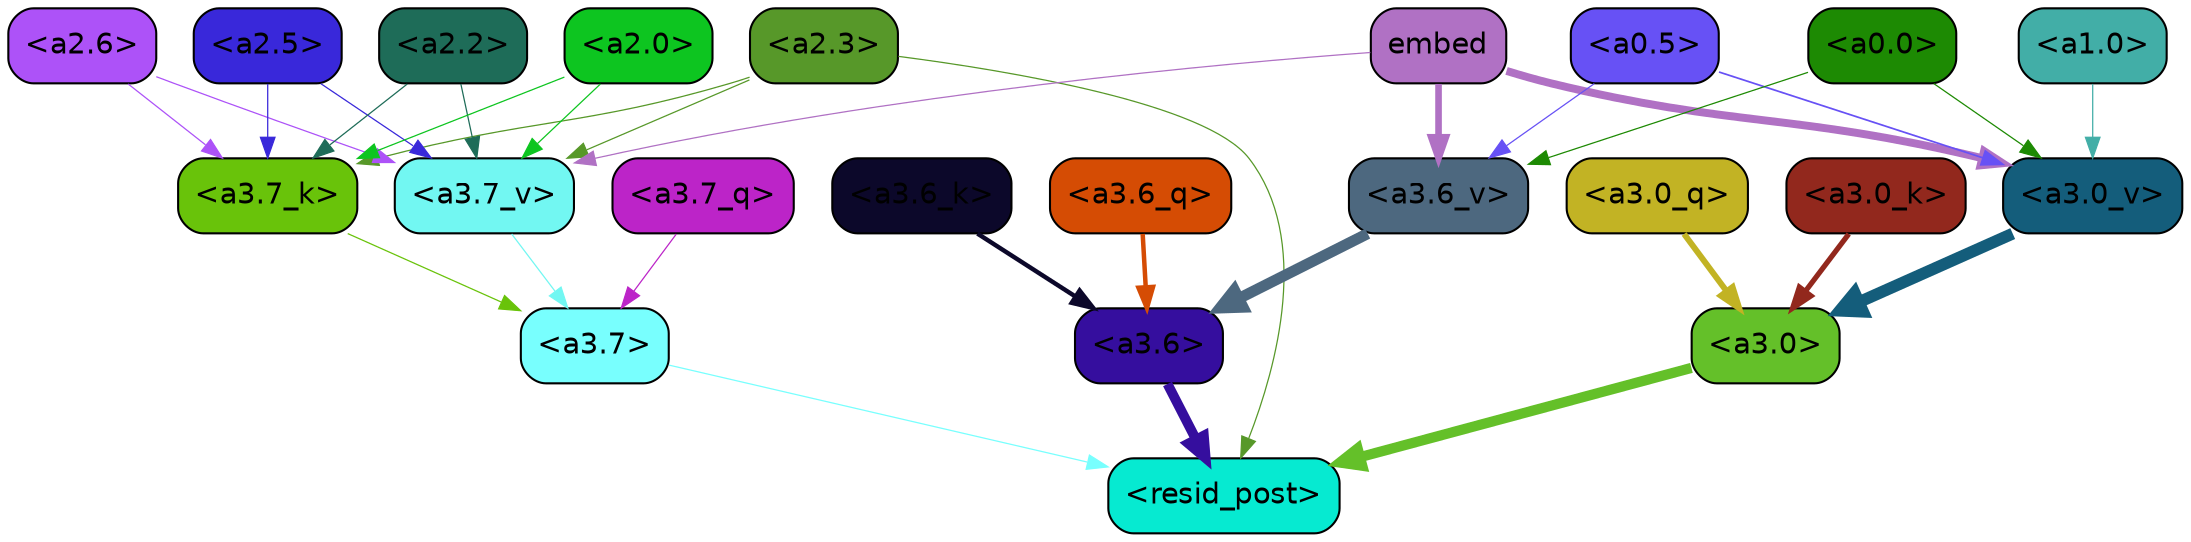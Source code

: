strict digraph "" {
	graph [bgcolor=transparent,
		layout=dot,
		overlap=false,
		splines=true
	];
	"<a3.7>"	[color=black,
		fillcolor="#78fffe",
		fontname=Helvetica,
		shape=box,
		style="filled, rounded"];
	"<resid_post>"	[color=black,
		fillcolor="#06ead1",
		fontname=Helvetica,
		shape=box,
		style="filled, rounded"];
	"<a3.7>" -> "<resid_post>"	[color="#78fffe",
		penwidth=0.6];
	"<a3.6>"	[color=black,
		fillcolor="#350e9e",
		fontname=Helvetica,
		shape=box,
		style="filled, rounded"];
	"<a3.6>" -> "<resid_post>"	[color="#350e9e",
		penwidth=4.751592040061951];
	"<a3.0>"	[color=black,
		fillcolor="#64c029",
		fontname=Helvetica,
		shape=box,
		style="filled, rounded"];
	"<a3.0>" -> "<resid_post>"	[color="#64c029",
		penwidth=4.904066681861877];
	"<a2.3>"	[color=black,
		fillcolor="#579829",
		fontname=Helvetica,
		shape=box,
		style="filled, rounded"];
	"<a2.3>" -> "<resid_post>"	[color="#579829",
		penwidth=0.6];
	"<a3.7_k>"	[color=black,
		fillcolor="#69c30a",
		fontname=Helvetica,
		shape=box,
		style="filled, rounded"];
	"<a2.3>" -> "<a3.7_k>"	[color="#579829",
		penwidth=0.6069068089127541];
	"<a3.7_v>"	[color=black,
		fillcolor="#72f7f2",
		fontname=Helvetica,
		shape=box,
		style="filled, rounded"];
	"<a2.3>" -> "<a3.7_v>"	[color="#579829",
		penwidth=0.6];
	"<a3.7_q>"	[color=black,
		fillcolor="#bc24c8",
		fontname=Helvetica,
		shape=box,
		style="filled, rounded"];
	"<a3.7_q>" -> "<a3.7>"	[color="#bc24c8",
		penwidth=0.6];
	"<a3.6_q>"	[color=black,
		fillcolor="#d54c04",
		fontname=Helvetica,
		shape=box,
		style="filled, rounded"];
	"<a3.6_q>" -> "<a3.6>"	[color="#d54c04",
		penwidth=2.160832464694977];
	"<a3.0_q>"	[color=black,
		fillcolor="#c2b324",
		fontname=Helvetica,
		shape=box,
		style="filled, rounded"];
	"<a3.0_q>" -> "<a3.0>"	[color="#c2b324",
		penwidth=2.870753765106201];
	"<a3.7_k>" -> "<a3.7>"	[color="#69c30a",
		penwidth=0.6];
	"<a3.6_k>"	[color=black,
		fillcolor="#0c082a",
		fontname=Helvetica,
		shape=box,
		style="filled, rounded"];
	"<a3.6_k>" -> "<a3.6>"	[color="#0c082a",
		penwidth=2.13908451795578];
	"<a3.0_k>"	[color=black,
		fillcolor="#92281d",
		fontname=Helvetica,
		shape=box,
		style="filled, rounded"];
	"<a3.0_k>" -> "<a3.0>"	[color="#92281d",
		penwidth=2.520303964614868];
	"<a3.7_v>" -> "<a3.7>"	[color="#72f7f2",
		penwidth=0.6];
	"<a3.6_v>"	[color=black,
		fillcolor="#4d687f",
		fontname=Helvetica,
		shape=box,
		style="filled, rounded"];
	"<a3.6_v>" -> "<a3.6>"	[color="#4d687f",
		penwidth=5.297133803367615];
	"<a3.0_v>"	[color=black,
		fillcolor="#145d7b",
		fontname=Helvetica,
		shape=box,
		style="filled, rounded"];
	"<a3.0_v>" -> "<a3.0>"	[color="#145d7b",
		penwidth=5.680712580680847];
	"<a2.6>"	[color=black,
		fillcolor="#ad52f8",
		fontname=Helvetica,
		shape=box,
		style="filled, rounded"];
	"<a2.6>" -> "<a3.7_k>"	[color="#ad52f8",
		penwidth=0.6];
	"<a2.6>" -> "<a3.7_v>"	[color="#ad52f8",
		penwidth=0.6];
	"<a2.5>"	[color=black,
		fillcolor="#3928da",
		fontname=Helvetica,
		shape=box,
		style="filled, rounded"];
	"<a2.5>" -> "<a3.7_k>"	[color="#3928da",
		penwidth=0.6];
	"<a2.5>" -> "<a3.7_v>"	[color="#3928da",
		penwidth=0.6];
	"<a2.2>"	[color=black,
		fillcolor="#1e6c58",
		fontname=Helvetica,
		shape=box,
		style="filled, rounded"];
	"<a2.2>" -> "<a3.7_k>"	[color="#1e6c58",
		penwidth=0.6];
	"<a2.2>" -> "<a3.7_v>"	[color="#1e6c58",
		penwidth=0.6];
	"<a2.0>"	[color=black,
		fillcolor="#0dc520",
		fontname=Helvetica,
		shape=box,
		style="filled, rounded"];
	"<a2.0>" -> "<a3.7_k>"	[color="#0dc520",
		penwidth=0.6];
	"<a2.0>" -> "<a3.7_v>"	[color="#0dc520",
		penwidth=0.6];
	embed	[color=black,
		fillcolor="#b071c4",
		fontname=Helvetica,
		shape=box,
		style="filled, rounded"];
	embed -> "<a3.7_v>"	[color="#b071c4",
		penwidth=0.6];
	embed -> "<a3.6_v>"	[color="#b071c4",
		penwidth=3.1840110421180725];
	embed -> "<a3.0_v>"	[color="#b071c4",
		penwidth=3.8132747188210487];
	"<a0.5>"	[color=black,
		fillcolor="#6751f5",
		fontname=Helvetica,
		shape=box,
		style="filled, rounded"];
	"<a0.5>" -> "<a3.6_v>"	[color="#6751f5",
		penwidth=0.6];
	"<a0.5>" -> "<a3.0_v>"	[color="#6751f5",
		penwidth=0.8331108838319778];
	"<a0.0>"	[color=black,
		fillcolor="#1d8a03",
		fontname=Helvetica,
		shape=box,
		style="filled, rounded"];
	"<a0.0>" -> "<a3.6_v>"	[color="#1d8a03",
		penwidth=0.6];
	"<a0.0>" -> "<a3.0_v>"	[color="#1d8a03",
		penwidth=0.6];
	"<a1.0>"	[color=black,
		fillcolor="#42aea7",
		fontname=Helvetica,
		shape=box,
		style="filled, rounded"];
	"<a1.0>" -> "<a3.0_v>"	[color="#42aea7",
		penwidth=0.6];
}
